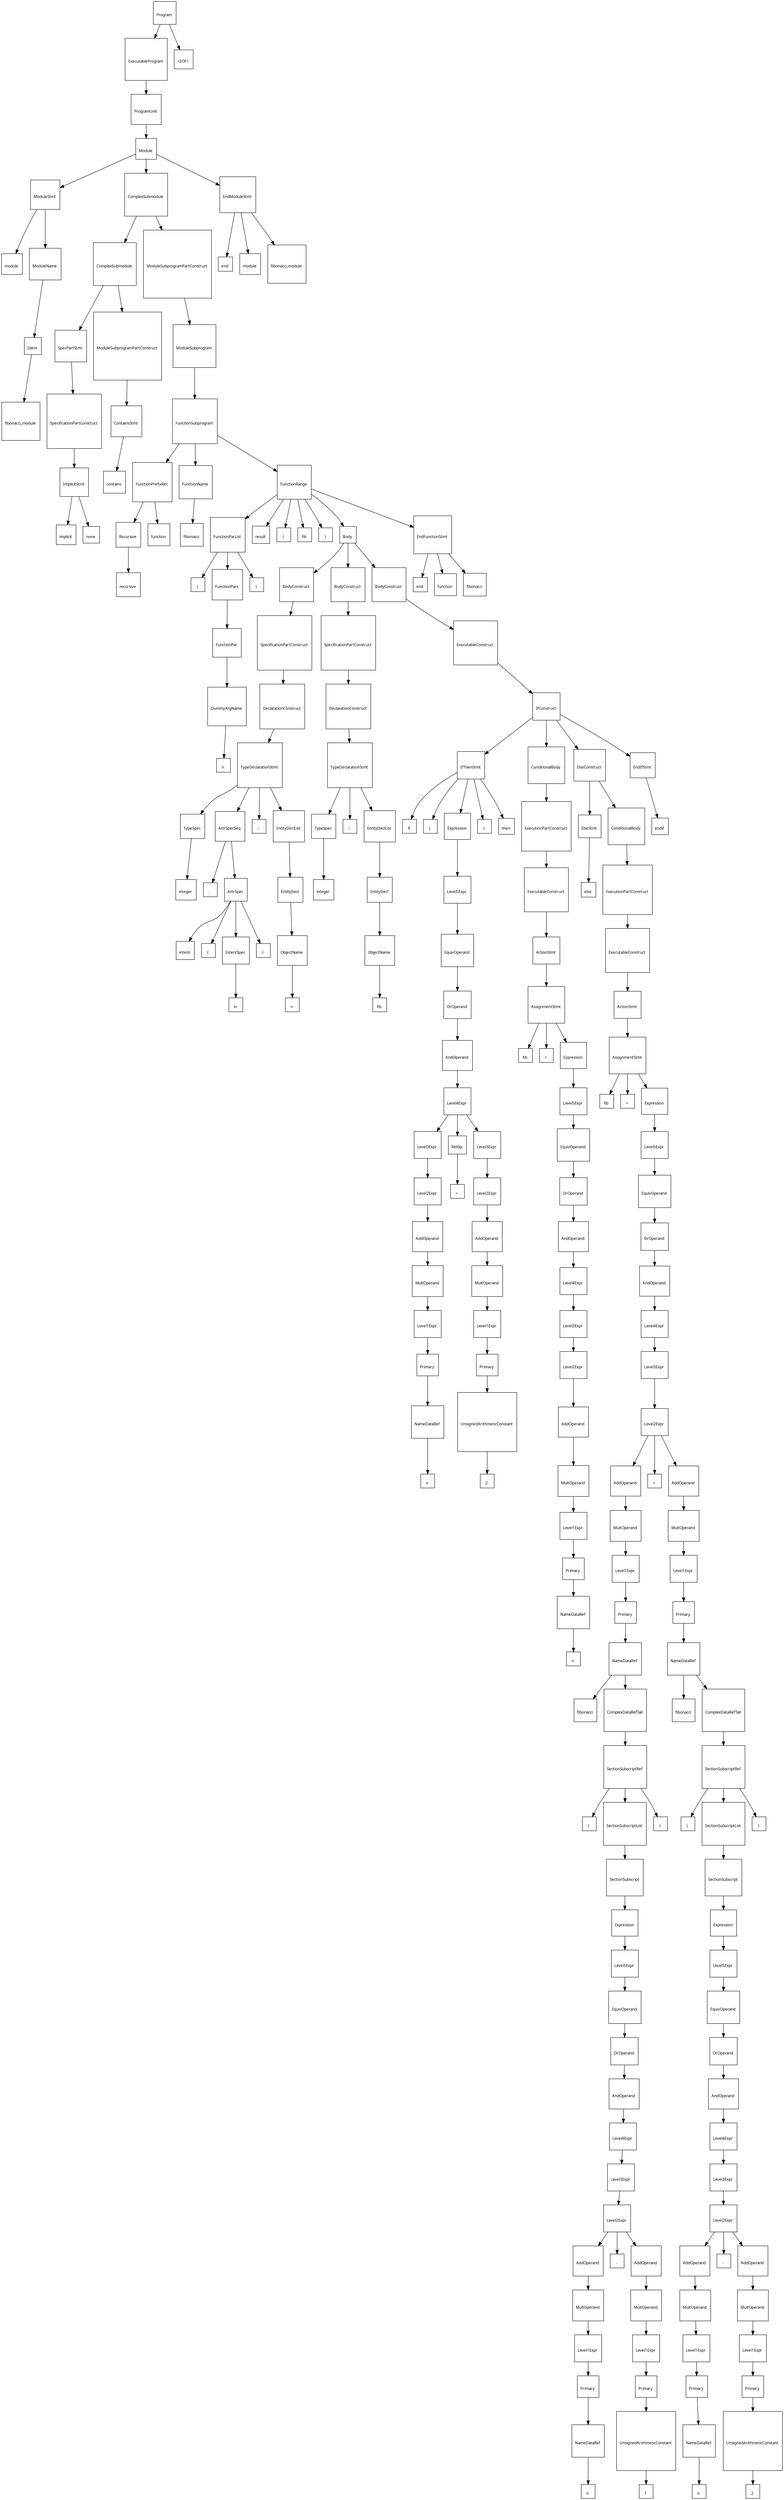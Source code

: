 digraph G {
  charset="UTF-8"
  node [shape=square, fontname="Arial Unicode MS"];
  "da1863f4-2e23-44a7-aaf1-021cbce903f9" [label="\lProgram \n", fontsize=10];
  "da1863f4-2e23-44a7-aaf1-021cbce903f9" -> "2a912943-e452-4fb5-9e03-644163cf0db5";
  "2a912943-e452-4fb5-9e03-644163cf0db5" [label="\lExecutableProgram \n", fontsize=10];
  "2a912943-e452-4fb5-9e03-644163cf0db5" -> "4ab5ec59-7467-4d40-8d28-7595111334e8";
  "4ab5ec59-7467-4d40-8d28-7595111334e8" [label="\lProgramUnit \n", fontsize=10];
  "4ab5ec59-7467-4d40-8d28-7595111334e8" -> "8e1d7383-4edf-4a94-8b27-bec44b7f61d2";
  "8e1d7383-4edf-4a94-8b27-bec44b7f61d2" [label="\lModule \n", fontsize=10];
  "8e1d7383-4edf-4a94-8b27-bec44b7f61d2" -> "b9121162-f9a7-4b66-87ea-402d436f4a19";
  "b9121162-f9a7-4b66-87ea-402d436f4a19" [label="\lModuleStmt \n", fontsize=10];
  "b9121162-f9a7-4b66-87ea-402d436f4a19" -> "e4dcef53-046f-482d-9012-061bc7e87219";
  "e4dcef53-046f-482d-9012-061bc7e87219" [label="\lmodule \n", fontsize=10];
  "b9121162-f9a7-4b66-87ea-402d436f4a19" -> "9c06f32f-3e84-4269-b037-c8f1bbb42df4";
  "9c06f32f-3e84-4269-b037-c8f1bbb42df4" [label="\lModuleName \n", fontsize=10];
  "9c06f32f-3e84-4269-b037-c8f1bbb42df4" -> "96970177-0349-474b-968b-4dd17c453b9a";
  "96970177-0349-474b-968b-4dd17c453b9a" [label="\lIdent \n", fontsize=10];
  "96970177-0349-474b-968b-4dd17c453b9a" -> "f887504a-4f22-4fce-ba3d-d8ed6b597dce";
  "f887504a-4f22-4fce-ba3d-d8ed6b597dce" [label="\lfibonacci_module \n", fontsize=10];
  "8e1d7383-4edf-4a94-8b27-bec44b7f61d2" -> "5d2bf20e-49df-4886-ace8-72f06017d8e5";
  "5d2bf20e-49df-4886-ace8-72f06017d8e5" [label="\lComplexSubmodule \n", fontsize=10];
  "5d2bf20e-49df-4886-ace8-72f06017d8e5" -> "caab6383-98cd-4d7f-9fca-6dc70a4f28ce";
  "caab6383-98cd-4d7f-9fca-6dc70a4f28ce" [label="\lComplexSubmodule \n", fontsize=10];
  "caab6383-98cd-4d7f-9fca-6dc70a4f28ce" -> "660f62db-2647-4bd6-b6ae-773bce738b84";
  "660f62db-2647-4bd6-b6ae-773bce738b84" [label="\lSpecPartStmt \n", fontsize=10];
  "660f62db-2647-4bd6-b6ae-773bce738b84" -> "a4a99161-c662-4cd4-862e-fd02c96291cd";
  "a4a99161-c662-4cd4-862e-fd02c96291cd" [label="\lSpecificationPartConstruct \n", fontsize=10];
  "a4a99161-c662-4cd4-862e-fd02c96291cd" -> "b662efd4-f30a-4a9d-b180-57925e30a44a";
  "b662efd4-f30a-4a9d-b180-57925e30a44a" [label="\lImplicitStmt \n", fontsize=10];
  "b662efd4-f30a-4a9d-b180-57925e30a44a" -> "a10a1771-f7e6-4c1d-bd19-28ed190bea2a";
  "a10a1771-f7e6-4c1d-bd19-28ed190bea2a" [label="\limplicit \n", fontsize=10];
  "b662efd4-f30a-4a9d-b180-57925e30a44a" -> "3a27fb59-3a0e-4802-9717-0be699846527";
  "3a27fb59-3a0e-4802-9717-0be699846527" [label="\lnone \n", fontsize=10];
  "caab6383-98cd-4d7f-9fca-6dc70a4f28ce" -> "c92b0e59-ca46-4b0a-adf7-75e52c7387ef";
  "c92b0e59-ca46-4b0a-adf7-75e52c7387ef" [label="\lModuleSubprogramPartConstruct \n", fontsize=10];
  "c92b0e59-ca46-4b0a-adf7-75e52c7387ef" -> "cd27d700-6bca-46f4-9b91-78dd672ccfee";
  "cd27d700-6bca-46f4-9b91-78dd672ccfee" [label="\lContainsStmt \n", fontsize=10];
  "cd27d700-6bca-46f4-9b91-78dd672ccfee" -> "7c6818d5-589c-4a45-8b6c-d391bb4b5db3";
  "7c6818d5-589c-4a45-8b6c-d391bb4b5db3" [label="\lcontains \n", fontsize=10];
  "5d2bf20e-49df-4886-ace8-72f06017d8e5" -> "40de078f-b83a-41c7-884d-8f81721164c9";
  "40de078f-b83a-41c7-884d-8f81721164c9" [label="\lModuleSubprogramPartConstruct \n", fontsize=10];
  "40de078f-b83a-41c7-884d-8f81721164c9" -> "edc344ba-7876-43da-8ac9-50ed94024fd6";
  "edc344ba-7876-43da-8ac9-50ed94024fd6" [label="\lModuleSubprogram \n", fontsize=10];
  "edc344ba-7876-43da-8ac9-50ed94024fd6" -> "32d8363f-1b52-4166-8615-9ca3672e5234";
  "32d8363f-1b52-4166-8615-9ca3672e5234" [label="\lFunctionSubprogram \n", fontsize=10];
  "32d8363f-1b52-4166-8615-9ca3672e5234" -> "f42d9fb9-7086-456a-a933-dff1ccb554cc";
  "f42d9fb9-7086-456a-a933-dff1ccb554cc" [label="\lFunctionPrefixRec \n", fontsize=10];
  "f42d9fb9-7086-456a-a933-dff1ccb554cc" -> "67afa833-e351-4f73-8c7b-1c30574a8f61";
  "67afa833-e351-4f73-8c7b-1c30574a8f61" [label="\lRecursive \n", fontsize=10];
  "67afa833-e351-4f73-8c7b-1c30574a8f61" -> "3060237f-cc7d-44c9-b943-6f3aa48b9fff";
  "3060237f-cc7d-44c9-b943-6f3aa48b9fff" [label="\lrecursive \n", fontsize=10];
  "f42d9fb9-7086-456a-a933-dff1ccb554cc" -> "9b5b032c-ae2d-4cbe-b0f3-688cc85bed56";
  "9b5b032c-ae2d-4cbe-b0f3-688cc85bed56" [label="\lfunction \n", fontsize=10];
  "32d8363f-1b52-4166-8615-9ca3672e5234" -> "0c6348cb-8908-440d-ac4a-0ad7def25532";
  "0c6348cb-8908-440d-ac4a-0ad7def25532" [label="\lFunctionName \n", fontsize=10];
  "0c6348cb-8908-440d-ac4a-0ad7def25532" -> "480ea6e5-384e-496b-baf6-fc5616755990";
  "480ea6e5-384e-496b-baf6-fc5616755990" [label="\lfibonacci \n", fontsize=10];
  "32d8363f-1b52-4166-8615-9ca3672e5234" -> "7d858a21-3630-4ec8-abd4-6efada84a784";
  "7d858a21-3630-4ec8-abd4-6efada84a784" [label="\lFunctionRange \n", fontsize=10];
  "7d858a21-3630-4ec8-abd4-6efada84a784" -> "ec8d2f3a-1747-46aa-bc28-a5ba7839114c";
  "ec8d2f3a-1747-46aa-bc28-a5ba7839114c" [label="\lFunctionParList \n", fontsize=10];
  "ec8d2f3a-1747-46aa-bc28-a5ba7839114c" -> "be8dfb39-1b7b-4e48-a36f-be322c7b73d0";
  "be8dfb39-1b7b-4e48-a36f-be322c7b73d0" [label="\l( \n", fontsize=10];
  "ec8d2f3a-1747-46aa-bc28-a5ba7839114c" -> "e2cdcf3a-128e-4b7d-89d9-9e9d340c9228";
  "e2cdcf3a-128e-4b7d-89d9-9e9d340c9228" [label="\lFunctionPars \n", fontsize=10];
  "e2cdcf3a-128e-4b7d-89d9-9e9d340c9228" -> "49a7de71-7d81-419b-8173-2d4051c9332a";
  "49a7de71-7d81-419b-8173-2d4051c9332a" [label="\lFunctionPar \n", fontsize=10];
  "49a7de71-7d81-419b-8173-2d4051c9332a" -> "214e0d5a-7d78-41b6-8c1d-b997f8e8880a";
  "214e0d5a-7d78-41b6-8c1d-b997f8e8880a" [label="\lDummyArgName \n", fontsize=10];
  "214e0d5a-7d78-41b6-8c1d-b997f8e8880a" -> "91ed5911-0f01-46c3-a22d-7bb306a3ba42";
  "91ed5911-0f01-46c3-a22d-7bb306a3ba42" [label="\ln \n", fontsize=10];
  "ec8d2f3a-1747-46aa-bc28-a5ba7839114c" -> "35b6d31c-e811-4f19-a76d-9382095dcfde";
  "35b6d31c-e811-4f19-a76d-9382095dcfde" [label="\l) \n", fontsize=10];
  "7d858a21-3630-4ec8-abd4-6efada84a784" -> "c52fbbb6-d38b-4d09-b1d1-4cd047df3814";
  "c52fbbb6-d38b-4d09-b1d1-4cd047df3814" [label="\lresult \n", fontsize=10];
  "7d858a21-3630-4ec8-abd4-6efada84a784" -> "cd241d01-8307-4cf3-a771-f59b0d1f3817";
  "cd241d01-8307-4cf3-a771-f59b0d1f3817" [label="\l( \n", fontsize=10];
  "7d858a21-3630-4ec8-abd4-6efada84a784" -> "996f6938-1399-4f49-aaea-e254690e59df";
  "996f6938-1399-4f49-aaea-e254690e59df" [label="\lfib \n", fontsize=10];
  "7d858a21-3630-4ec8-abd4-6efada84a784" -> "3174739e-cef5-4951-9740-63d700a78225";
  "3174739e-cef5-4951-9740-63d700a78225" [label="\l) \n", fontsize=10];
  "7d858a21-3630-4ec8-abd4-6efada84a784" -> "0fc9a5ec-2a68-4390-b882-51c37ebaa863";
  "0fc9a5ec-2a68-4390-b882-51c37ebaa863" [label="\lBody \n", fontsize=10];
  "0fc9a5ec-2a68-4390-b882-51c37ebaa863" -> "dd625c44-af19-45c8-8c3f-124eac26b857";
  "dd625c44-af19-45c8-8c3f-124eac26b857" [label="\lBodyConstruct \n", fontsize=10];
  "dd625c44-af19-45c8-8c3f-124eac26b857" -> "b84990c0-dbf8-48df-a5b8-aab24f7416bb";
  "b84990c0-dbf8-48df-a5b8-aab24f7416bb" [label="\lSpecificationPartConstruct \n", fontsize=10];
  "b84990c0-dbf8-48df-a5b8-aab24f7416bb" -> "00df7c26-57d5-4001-9b99-591dc8ed8432";
  "00df7c26-57d5-4001-9b99-591dc8ed8432" [label="\lDeclarationConstruct \n", fontsize=10];
  "00df7c26-57d5-4001-9b99-591dc8ed8432" -> "c5be9170-86a5-4e65-afd5-71a7b694d8b4";
  "c5be9170-86a5-4e65-afd5-71a7b694d8b4" [label="\lTypeDeclarationStmt \n", fontsize=10];
  "c5be9170-86a5-4e65-afd5-71a7b694d8b4" -> "ca9d6f26-319b-4c67-acdf-0398bdd104e9";
  "ca9d6f26-319b-4c67-acdf-0398bdd104e9" [label="\lTypeSpec \n", fontsize=10];
  "ca9d6f26-319b-4c67-acdf-0398bdd104e9" -> "81a59d7a-d716-468e-a5ec-57680cb462fe";
  "81a59d7a-d716-468e-a5ec-57680cb462fe" [label="\linteger \n", fontsize=10];
  "c5be9170-86a5-4e65-afd5-71a7b694d8b4" -> "2dd356b8-4344-458e-aca1-b133e9568695";
  "2dd356b8-4344-458e-aca1-b133e9568695" [label="\lAttrSpecSeq \n", fontsize=10];
  "2dd356b8-4344-458e-aca1-b133e9568695" -> "ac484d8c-0984-40bf-bfcf-c5d5251ee493";
  "ac484d8c-0984-40bf-bfcf-c5d5251ee493" [label="\l, \n", fontsize=10];
  "2dd356b8-4344-458e-aca1-b133e9568695" -> "dc21676d-15fd-4eef-90e5-0a34068380d4";
  "dc21676d-15fd-4eef-90e5-0a34068380d4" [label="\lAttrSpec \n", fontsize=10];
  "dc21676d-15fd-4eef-90e5-0a34068380d4" -> "f32b5610-f477-45d8-b974-449be23f3a54";
  "f32b5610-f477-45d8-b974-449be23f3a54" [label="\lintent \n", fontsize=10];
  "dc21676d-15fd-4eef-90e5-0a34068380d4" -> "488e9ac9-656c-429e-839f-bcd1c221b686";
  "488e9ac9-656c-429e-839f-bcd1c221b686" [label="\l( \n", fontsize=10];
  "dc21676d-15fd-4eef-90e5-0a34068380d4" -> "a2fe327f-0229-460b-947d-1dd2786cabc7";
  "a2fe327f-0229-460b-947d-1dd2786cabc7" [label="\lIntentSpec \n", fontsize=10];
  "a2fe327f-0229-460b-947d-1dd2786cabc7" -> "794c655d-742c-4875-a4af-0d76716242e1";
  "794c655d-742c-4875-a4af-0d76716242e1" [label="\lin \n", fontsize=10];
  "dc21676d-15fd-4eef-90e5-0a34068380d4" -> "5c5fa382-f30b-4aa3-a133-138f0bb37de3";
  "5c5fa382-f30b-4aa3-a133-138f0bb37de3" [label="\l) \n", fontsize=10];
  "c5be9170-86a5-4e65-afd5-71a7b694d8b4" -> "7836fe98-c7cb-4b5c-a763-50d838e1e4e6";
  "7836fe98-c7cb-4b5c-a763-50d838e1e4e6" [label="\l:: \n", fontsize=10];
  "c5be9170-86a5-4e65-afd5-71a7b694d8b4" -> "5430c377-779e-4845-9d16-9db06d11ce80";
  "5430c377-779e-4845-9d16-9db06d11ce80" [label="\lEntityDeclList \n", fontsize=10];
  "5430c377-779e-4845-9d16-9db06d11ce80" -> "621871b0-65c6-49c8-ad57-0ca623a6cb11";
  "621871b0-65c6-49c8-ad57-0ca623a6cb11" [label="\lEntityDecl \n", fontsize=10];
  "621871b0-65c6-49c8-ad57-0ca623a6cb11" -> "97dd6fb2-f394-4d24-a228-550159796da4";
  "97dd6fb2-f394-4d24-a228-550159796da4" [label="\lObjectName \n", fontsize=10];
  "97dd6fb2-f394-4d24-a228-550159796da4" -> "60457e85-c98d-4d2d-9890-169679c93963";
  "60457e85-c98d-4d2d-9890-169679c93963" [label="\ln \n", fontsize=10];
  "0fc9a5ec-2a68-4390-b882-51c37ebaa863" -> "3a992f66-270c-4352-99a2-ba46785c8c93";
  "3a992f66-270c-4352-99a2-ba46785c8c93" [label="\lBodyConstruct \n", fontsize=10];
  "3a992f66-270c-4352-99a2-ba46785c8c93" -> "c657808a-2d63-4f3f-aca2-86901c6eff9b";
  "c657808a-2d63-4f3f-aca2-86901c6eff9b" [label="\lSpecificationPartConstruct \n", fontsize=10];
  "c657808a-2d63-4f3f-aca2-86901c6eff9b" -> "dfa625a4-7dcf-4759-bd8f-532b03cdfcf9";
  "dfa625a4-7dcf-4759-bd8f-532b03cdfcf9" [label="\lDeclarationConstruct \n", fontsize=10];
  "dfa625a4-7dcf-4759-bd8f-532b03cdfcf9" -> "5d7159f3-c100-43eb-a6c7-bb5f41ff973a";
  "5d7159f3-c100-43eb-a6c7-bb5f41ff973a" [label="\lTypeDeclarationStmt \n", fontsize=10];
  "5d7159f3-c100-43eb-a6c7-bb5f41ff973a" -> "30a8740b-fe8b-4880-8b47-664fe230359d";
  "30a8740b-fe8b-4880-8b47-664fe230359d" [label="\lTypeSpec \n", fontsize=10];
  "30a8740b-fe8b-4880-8b47-664fe230359d" -> "24256ca0-1525-4402-8948-a5e5d2dc8399";
  "24256ca0-1525-4402-8948-a5e5d2dc8399" [label="\linteger \n", fontsize=10];
  "5d7159f3-c100-43eb-a6c7-bb5f41ff973a" -> "232ca5ae-b9ae-463c-be5f-7974a79fc123";
  "232ca5ae-b9ae-463c-be5f-7974a79fc123" [label="\l:: \n", fontsize=10];
  "5d7159f3-c100-43eb-a6c7-bb5f41ff973a" -> "cd6f4eed-19ba-4bee-b681-67ce087984b8";
  "cd6f4eed-19ba-4bee-b681-67ce087984b8" [label="\lEntityDeclList \n", fontsize=10];
  "cd6f4eed-19ba-4bee-b681-67ce087984b8" -> "7ce92724-407d-49bd-9697-b259bab968f0";
  "7ce92724-407d-49bd-9697-b259bab968f0" [label="\lEntityDecl \n", fontsize=10];
  "7ce92724-407d-49bd-9697-b259bab968f0" -> "7b4d33ec-038e-4983-a1f4-2099a7c881e2";
  "7b4d33ec-038e-4983-a1f4-2099a7c881e2" [label="\lObjectName \n", fontsize=10];
  "7b4d33ec-038e-4983-a1f4-2099a7c881e2" -> "fdcbbc2a-8383-4320-824a-7bea663c94df";
  "fdcbbc2a-8383-4320-824a-7bea663c94df" [label="\lfib \n", fontsize=10];
  "0fc9a5ec-2a68-4390-b882-51c37ebaa863" -> "63f19839-2960-4f6b-8b43-d2a24eb59a61";
  "63f19839-2960-4f6b-8b43-d2a24eb59a61" [label="\lBodyConstruct \n", fontsize=10];
  "63f19839-2960-4f6b-8b43-d2a24eb59a61" -> "1f19ee28-82db-4c13-94d1-60d285165a3a";
  "1f19ee28-82db-4c13-94d1-60d285165a3a" [label="\lExecutableConstruct \n", fontsize=10];
  "1f19ee28-82db-4c13-94d1-60d285165a3a" -> "1e771dbb-cf09-4d85-ae38-5295fc80267d";
  "1e771dbb-cf09-4d85-ae38-5295fc80267d" [label="\lIfConstruct \n", fontsize=10];
  "1e771dbb-cf09-4d85-ae38-5295fc80267d" -> "77cafcc9-2e6e-45ba-8943-cd7d4612a00c";
  "77cafcc9-2e6e-45ba-8943-cd7d4612a00c" [label="\lIfThenStmt \n", fontsize=10];
  "77cafcc9-2e6e-45ba-8943-cd7d4612a00c" -> "77c289ce-cdbf-4944-8894-172ac308cbe4";
  "77c289ce-cdbf-4944-8894-172ac308cbe4" [label="\lif \n", fontsize=10];
  "77cafcc9-2e6e-45ba-8943-cd7d4612a00c" -> "c9e9c8de-67f9-4975-863d-6bfbcc9fdaf7";
  "c9e9c8de-67f9-4975-863d-6bfbcc9fdaf7" [label="\l( \n", fontsize=10];
  "77cafcc9-2e6e-45ba-8943-cd7d4612a00c" -> "161dc5dc-6b96-4e17-834e-5b586bdb27e4";
  "161dc5dc-6b96-4e17-834e-5b586bdb27e4" [label="\lExpression \n", fontsize=10];
  "161dc5dc-6b96-4e17-834e-5b586bdb27e4" -> "c50fccb9-0bde-4ebb-af66-ea0231334051";
  "c50fccb9-0bde-4ebb-af66-ea0231334051" [label="\lLevel5Expr \n", fontsize=10];
  "c50fccb9-0bde-4ebb-af66-ea0231334051" -> "cc8661b5-c0fe-4bf0-b855-5bc05c93fc3d";
  "cc8661b5-c0fe-4bf0-b855-5bc05c93fc3d" [label="\lEquivOperand \n", fontsize=10];
  "cc8661b5-c0fe-4bf0-b855-5bc05c93fc3d" -> "5a30f430-81b8-4983-9ba4-2e343bb468d2";
  "5a30f430-81b8-4983-9ba4-2e343bb468d2" [label="\lOrOperand \n", fontsize=10];
  "5a30f430-81b8-4983-9ba4-2e343bb468d2" -> "06c5e389-5305-439c-8b1d-8612e3351b2f";
  "06c5e389-5305-439c-8b1d-8612e3351b2f" [label="\lAndOperand \n", fontsize=10];
  "06c5e389-5305-439c-8b1d-8612e3351b2f" -> "85a231f2-2933-4b01-b2b5-f080f14e4bff";
  "85a231f2-2933-4b01-b2b5-f080f14e4bff" [label="\lLevel4Expr \n", fontsize=10];
  "85a231f2-2933-4b01-b2b5-f080f14e4bff" -> "11108fd6-5764-420a-a280-8159a130d05b";
  "11108fd6-5764-420a-a280-8159a130d05b" [label="\lLevel3Expr \n", fontsize=10];
  "11108fd6-5764-420a-a280-8159a130d05b" -> "aba1be5d-64f6-4078-87ee-862c1735a017";
  "aba1be5d-64f6-4078-87ee-862c1735a017" [label="\lLevel2Expr \n", fontsize=10];
  "aba1be5d-64f6-4078-87ee-862c1735a017" -> "6170f1c5-175e-47ae-89ca-3596234be50f";
  "6170f1c5-175e-47ae-89ca-3596234be50f" [label="\lAddOperand \n", fontsize=10];
  "6170f1c5-175e-47ae-89ca-3596234be50f" -> "00dac34d-02ce-4965-808a-29ce1da4b213";
  "00dac34d-02ce-4965-808a-29ce1da4b213" [label="\lMultOperand \n", fontsize=10];
  "00dac34d-02ce-4965-808a-29ce1da4b213" -> "cb772cac-6dec-471b-9c05-cd0510343c7e";
  "cb772cac-6dec-471b-9c05-cd0510343c7e" [label="\lLevel1Expr \n", fontsize=10];
  "cb772cac-6dec-471b-9c05-cd0510343c7e" -> "57b25ab1-3a3c-4c9b-a851-0ad66c1cfb51";
  "57b25ab1-3a3c-4c9b-a851-0ad66c1cfb51" [label="\lPrimary \n", fontsize=10];
  "57b25ab1-3a3c-4c9b-a851-0ad66c1cfb51" -> "1c6520ef-24a5-4427-960f-254d0eda5f46";
  "1c6520ef-24a5-4427-960f-254d0eda5f46" [label="\lNameDataRef \n", fontsize=10];
  "1c6520ef-24a5-4427-960f-254d0eda5f46" -> "7e8dcb95-215c-4f76-98e0-22df68804fd1";
  "7e8dcb95-215c-4f76-98e0-22df68804fd1" [label="\ln \n", fontsize=10];
  "85a231f2-2933-4b01-b2b5-f080f14e4bff" -> "416a9519-0801-436b-b912-d2cb27d29e04";
  "416a9519-0801-436b-b912-d2cb27d29e04" [label="\lRelOp \n", fontsize=10];
  "416a9519-0801-436b-b912-d2cb27d29e04" -> "ec34edfc-a864-42bd-89d0-84db96d33d8c";
  "ec34edfc-a864-42bd-89d0-84db96d33d8c" [label="\l&lt; \n", fontsize=10];
  "85a231f2-2933-4b01-b2b5-f080f14e4bff" -> "3a014184-51e3-4341-a2e9-f2c364fb8296";
  "3a014184-51e3-4341-a2e9-f2c364fb8296" [label="\lLevel3Expr \n", fontsize=10];
  "3a014184-51e3-4341-a2e9-f2c364fb8296" -> "b70b763c-c424-4268-9bbd-0cba6f7ce663";
  "b70b763c-c424-4268-9bbd-0cba6f7ce663" [label="\lLevel2Expr \n", fontsize=10];
  "b70b763c-c424-4268-9bbd-0cba6f7ce663" -> "927ad2af-5a80-4fd2-8800-01ab167143ff";
  "927ad2af-5a80-4fd2-8800-01ab167143ff" [label="\lAddOperand \n", fontsize=10];
  "927ad2af-5a80-4fd2-8800-01ab167143ff" -> "8d2115e3-e18a-4de7-8d7b-535971c0a7a0";
  "8d2115e3-e18a-4de7-8d7b-535971c0a7a0" [label="\lMultOperand \n", fontsize=10];
  "8d2115e3-e18a-4de7-8d7b-535971c0a7a0" -> "0d404b7f-84bd-4533-945d-d685cb60fbb9";
  "0d404b7f-84bd-4533-945d-d685cb60fbb9" [label="\lLevel1Expr \n", fontsize=10];
  "0d404b7f-84bd-4533-945d-d685cb60fbb9" -> "b420e915-e0f1-4cc1-a4d8-4d7d756ded7e";
  "b420e915-e0f1-4cc1-a4d8-4d7d756ded7e" [label="\lPrimary \n", fontsize=10];
  "b420e915-e0f1-4cc1-a4d8-4d7d756ded7e" -> "5fe2e9b1-590d-4882-87ee-96df0199bc4e";
  "5fe2e9b1-590d-4882-87ee-96df0199bc4e" [label="\lUnsignedArithmeticConstant \n", fontsize=10];
  "5fe2e9b1-590d-4882-87ee-96df0199bc4e" -> "ca2c021e-170e-46f1-8be3-6bc927027675";
  "ca2c021e-170e-46f1-8be3-6bc927027675" [label="\l2 \n", fontsize=10];
  "77cafcc9-2e6e-45ba-8943-cd7d4612a00c" -> "ad2b9c0f-c941-424f-93fc-db10450775f8";
  "ad2b9c0f-c941-424f-93fc-db10450775f8" [label="\l) \n", fontsize=10];
  "77cafcc9-2e6e-45ba-8943-cd7d4612a00c" -> "68b1b6ee-d316-401b-a567-d3a130926a94";
  "68b1b6ee-d316-401b-a567-d3a130926a94" [label="\lthen \n", fontsize=10];
  "1e771dbb-cf09-4d85-ae38-5295fc80267d" -> "8b2e381d-c67f-41b9-a881-f4903735ff05";
  "8b2e381d-c67f-41b9-a881-f4903735ff05" [label="\lConditionalBody \n", fontsize=10];
  "8b2e381d-c67f-41b9-a881-f4903735ff05" -> "d2a15200-6ed5-48ec-b038-d36d85d64dee";
  "d2a15200-6ed5-48ec-b038-d36d85d64dee" [label="\lExecutionPartConstruct \n", fontsize=10];
  "d2a15200-6ed5-48ec-b038-d36d85d64dee" -> "ed81774a-1ce5-4699-8f53-88643e26fb1f";
  "ed81774a-1ce5-4699-8f53-88643e26fb1f" [label="\lExecutableConstruct \n", fontsize=10];
  "ed81774a-1ce5-4699-8f53-88643e26fb1f" -> "d0223cde-2675-449c-b3bf-59c64b2c65bb";
  "d0223cde-2675-449c-b3bf-59c64b2c65bb" [label="\lActionStmt \n", fontsize=10];
  "d0223cde-2675-449c-b3bf-59c64b2c65bb" -> "4bc4b5e3-18d0-483f-9ccf-9fd4a50e861e";
  "4bc4b5e3-18d0-483f-9ccf-9fd4a50e861e" [label="\lAssignmentStmt \n", fontsize=10];
  "4bc4b5e3-18d0-483f-9ccf-9fd4a50e861e" -> "dcc02054-38f6-4cf0-948b-47ea7ce85530";
  "dcc02054-38f6-4cf0-948b-47ea7ce85530" [label="\lfib \n", fontsize=10];
  "4bc4b5e3-18d0-483f-9ccf-9fd4a50e861e" -> "730486a8-2a21-47d2-bee7-41da1ed88531";
  "730486a8-2a21-47d2-bee7-41da1ed88531" [label="\l= \n", fontsize=10];
  "4bc4b5e3-18d0-483f-9ccf-9fd4a50e861e" -> "66926a72-ff91-4684-baac-af9a7d40c14f";
  "66926a72-ff91-4684-baac-af9a7d40c14f" [label="\lExpression \n", fontsize=10];
  "66926a72-ff91-4684-baac-af9a7d40c14f" -> "ae249525-6a54-4dd1-88bd-d86f7275cbb7";
  "ae249525-6a54-4dd1-88bd-d86f7275cbb7" [label="\lLevel5Expr \n", fontsize=10];
  "ae249525-6a54-4dd1-88bd-d86f7275cbb7" -> "25f35958-bf48-41b0-a48a-dded2c1b8a53";
  "25f35958-bf48-41b0-a48a-dded2c1b8a53" [label="\lEquivOperand \n", fontsize=10];
  "25f35958-bf48-41b0-a48a-dded2c1b8a53" -> "5f080885-601c-40f0-bcbf-992fc95d10e9";
  "5f080885-601c-40f0-bcbf-992fc95d10e9" [label="\lOrOperand \n", fontsize=10];
  "5f080885-601c-40f0-bcbf-992fc95d10e9" -> "5adc69bc-1783-4c06-a802-5317d139c141";
  "5adc69bc-1783-4c06-a802-5317d139c141" [label="\lAndOperand \n", fontsize=10];
  "5adc69bc-1783-4c06-a802-5317d139c141" -> "d990d311-a727-483d-bcf7-97e266304b48";
  "d990d311-a727-483d-bcf7-97e266304b48" [label="\lLevel4Expr \n", fontsize=10];
  "d990d311-a727-483d-bcf7-97e266304b48" -> "2c008dfc-778b-4bc8-addb-03f44eb7cc46";
  "2c008dfc-778b-4bc8-addb-03f44eb7cc46" [label="\lLevel3Expr \n", fontsize=10];
  "2c008dfc-778b-4bc8-addb-03f44eb7cc46" -> "de8d0ab2-349d-41ad-b61e-5c2e2e058847";
  "de8d0ab2-349d-41ad-b61e-5c2e2e058847" [label="\lLevel2Expr \n", fontsize=10];
  "de8d0ab2-349d-41ad-b61e-5c2e2e058847" -> "bf6a820f-56ea-45db-b8e8-93cf54c54f15";
  "bf6a820f-56ea-45db-b8e8-93cf54c54f15" [label="\lAddOperand \n", fontsize=10];
  "bf6a820f-56ea-45db-b8e8-93cf54c54f15" -> "2e7a664d-426c-41e2-8218-5c1899b672df";
  "2e7a664d-426c-41e2-8218-5c1899b672df" [label="\lMultOperand \n", fontsize=10];
  "2e7a664d-426c-41e2-8218-5c1899b672df" -> "a74e4e37-2638-4578-8b97-e7d212b2fac0";
  "a74e4e37-2638-4578-8b97-e7d212b2fac0" [label="\lLevel1Expr \n", fontsize=10];
  "a74e4e37-2638-4578-8b97-e7d212b2fac0" -> "a40faffe-789b-4a8c-80f9-519d8dd07551";
  "a40faffe-789b-4a8c-80f9-519d8dd07551" [label="\lPrimary \n", fontsize=10];
  "a40faffe-789b-4a8c-80f9-519d8dd07551" -> "f181fffe-c2d9-42f0-9a65-68d03652029c";
  "f181fffe-c2d9-42f0-9a65-68d03652029c" [label="\lNameDataRef \n", fontsize=10];
  "f181fffe-c2d9-42f0-9a65-68d03652029c" -> "5cfab08f-aa41-480d-ace9-2f793102776c";
  "5cfab08f-aa41-480d-ace9-2f793102776c" [label="\ln \n", fontsize=10];
  "1e771dbb-cf09-4d85-ae38-5295fc80267d" -> "08063994-886e-4825-8077-07977e994152";
  "08063994-886e-4825-8077-07977e994152" [label="\lElseConstruct \n", fontsize=10];
  "08063994-886e-4825-8077-07977e994152" -> "d7ca1254-938d-4208-b3bc-163fc9f3b802";
  "d7ca1254-938d-4208-b3bc-163fc9f3b802" [label="\lElseStmt \n", fontsize=10];
  "d7ca1254-938d-4208-b3bc-163fc9f3b802" -> "906ae06c-1041-41ba-8f9b-335050421c04";
  "906ae06c-1041-41ba-8f9b-335050421c04" [label="\lelse \n", fontsize=10];
  "08063994-886e-4825-8077-07977e994152" -> "2f65c01b-bbcb-4890-925c-2e713a8c7f20";
  "2f65c01b-bbcb-4890-925c-2e713a8c7f20" [label="\lConditionalBody \n", fontsize=10];
  "2f65c01b-bbcb-4890-925c-2e713a8c7f20" -> "ddc7cb8c-fc7b-4598-9def-a8ce28bd5ce8";
  "ddc7cb8c-fc7b-4598-9def-a8ce28bd5ce8" [label="\lExecutionPartConstruct \n", fontsize=10];
  "ddc7cb8c-fc7b-4598-9def-a8ce28bd5ce8" -> "1f601ab9-6567-41ed-b608-4d69720eb9a9";
  "1f601ab9-6567-41ed-b608-4d69720eb9a9" [label="\lExecutableConstruct \n", fontsize=10];
  "1f601ab9-6567-41ed-b608-4d69720eb9a9" -> "5d8cb0e7-2565-41e3-a5e7-05d997a087b2";
  "5d8cb0e7-2565-41e3-a5e7-05d997a087b2" [label="\lActionStmt \n", fontsize=10];
  "5d8cb0e7-2565-41e3-a5e7-05d997a087b2" -> "43e065b6-4aff-41cd-b0e7-56b05788d577";
  "43e065b6-4aff-41cd-b0e7-56b05788d577" [label="\lAssignmentStmt \n", fontsize=10];
  "43e065b6-4aff-41cd-b0e7-56b05788d577" -> "3f225fd5-e149-4f0f-b3c3-360c285473e9";
  "3f225fd5-e149-4f0f-b3c3-360c285473e9" [label="\lfib \n", fontsize=10];
  "43e065b6-4aff-41cd-b0e7-56b05788d577" -> "44232429-ddf7-4c99-bc8f-cf84092c1764";
  "44232429-ddf7-4c99-bc8f-cf84092c1764" [label="\l= \n", fontsize=10];
  "43e065b6-4aff-41cd-b0e7-56b05788d577" -> "4d63662b-c6a8-4ab0-8904-581dfd917c2e";
  "4d63662b-c6a8-4ab0-8904-581dfd917c2e" [label="\lExpression \n", fontsize=10];
  "4d63662b-c6a8-4ab0-8904-581dfd917c2e" -> "56813f5e-d0a2-431c-b21b-73c114d6b6d1";
  "56813f5e-d0a2-431c-b21b-73c114d6b6d1" [label="\lLevel5Expr \n", fontsize=10];
  "56813f5e-d0a2-431c-b21b-73c114d6b6d1" -> "3a128b6a-da34-4aa5-b0a3-2f008aa14007";
  "3a128b6a-da34-4aa5-b0a3-2f008aa14007" [label="\lEquivOperand \n", fontsize=10];
  "3a128b6a-da34-4aa5-b0a3-2f008aa14007" -> "cefdfc94-c695-48d4-971e-9a7212f5e9b3";
  "cefdfc94-c695-48d4-971e-9a7212f5e9b3" [label="\lOrOperand \n", fontsize=10];
  "cefdfc94-c695-48d4-971e-9a7212f5e9b3" -> "021017d4-6930-4b1d-9d5f-ae656c587ae8";
  "021017d4-6930-4b1d-9d5f-ae656c587ae8" [label="\lAndOperand \n", fontsize=10];
  "021017d4-6930-4b1d-9d5f-ae656c587ae8" -> "9f06040f-649b-4e65-830a-8986ba52b3da";
  "9f06040f-649b-4e65-830a-8986ba52b3da" [label="\lLevel4Expr \n", fontsize=10];
  "9f06040f-649b-4e65-830a-8986ba52b3da" -> "21414985-433d-40a5-a01b-d5a1b5766074";
  "21414985-433d-40a5-a01b-d5a1b5766074" [label="\lLevel3Expr \n", fontsize=10];
  "21414985-433d-40a5-a01b-d5a1b5766074" -> "5a6fb6b7-a5d9-43a1-8a29-ce6e30bab66c";
  "5a6fb6b7-a5d9-43a1-8a29-ce6e30bab66c" [label="\lLevel2Expr \n", fontsize=10];
  "5a6fb6b7-a5d9-43a1-8a29-ce6e30bab66c" -> "5b258562-0770-4ab0-ad28-aa026a612fea";
  "5b258562-0770-4ab0-ad28-aa026a612fea" [label="\lAddOperand \n", fontsize=10];
  "5b258562-0770-4ab0-ad28-aa026a612fea" -> "27858a5b-d984-43e4-bb17-1ce6d2481e42";
  "27858a5b-d984-43e4-bb17-1ce6d2481e42" [label="\lMultOperand \n", fontsize=10];
  "27858a5b-d984-43e4-bb17-1ce6d2481e42" -> "50b20e30-c8b8-44ba-93d4-b7d856bf2f5d";
  "50b20e30-c8b8-44ba-93d4-b7d856bf2f5d" [label="\lLevel1Expr \n", fontsize=10];
  "50b20e30-c8b8-44ba-93d4-b7d856bf2f5d" -> "e148a18e-afd5-4dc0-be5e-82f460157451";
  "e148a18e-afd5-4dc0-be5e-82f460157451" [label="\lPrimary \n", fontsize=10];
  "e148a18e-afd5-4dc0-be5e-82f460157451" -> "e952b046-e6fd-4ac0-8c94-5db9402433e3";
  "e952b046-e6fd-4ac0-8c94-5db9402433e3" [label="\lNameDataRef \n", fontsize=10];
  "e952b046-e6fd-4ac0-8c94-5db9402433e3" -> "4ea506c2-2eb9-4097-8678-423977b57cbf";
  "4ea506c2-2eb9-4097-8678-423977b57cbf" [label="\lfibonacci \n", fontsize=10];
  "e952b046-e6fd-4ac0-8c94-5db9402433e3" -> "8e57fbdc-b872-411c-8347-26e8b0e49059";
  "8e57fbdc-b872-411c-8347-26e8b0e49059" [label="\lComplexDataRefTail \n", fontsize=10];
  "8e57fbdc-b872-411c-8347-26e8b0e49059" -> "329fb513-22be-4f19-9d9a-2d777943a37a";
  "329fb513-22be-4f19-9d9a-2d777943a37a" [label="\lSectionSubscriptRef \n", fontsize=10];
  "329fb513-22be-4f19-9d9a-2d777943a37a" -> "17168b83-e5d5-4608-bfbc-6faa1e1004cf";
  "17168b83-e5d5-4608-bfbc-6faa1e1004cf" [label="\l( \n", fontsize=10];
  "329fb513-22be-4f19-9d9a-2d777943a37a" -> "72e37472-8bf3-4167-8a12-34f9ebde7e32";
  "72e37472-8bf3-4167-8a12-34f9ebde7e32" [label="\lSectionSubscriptList \n", fontsize=10];
  "72e37472-8bf3-4167-8a12-34f9ebde7e32" -> "6adbe1ae-04e8-4e68-8549-163050498abf";
  "6adbe1ae-04e8-4e68-8549-163050498abf" [label="\lSectionSubscript \n", fontsize=10];
  "6adbe1ae-04e8-4e68-8549-163050498abf" -> "d938bb1a-ae49-4dcc-909d-52ad5692fdf2";
  "d938bb1a-ae49-4dcc-909d-52ad5692fdf2" [label="\lExpression \n", fontsize=10];
  "d938bb1a-ae49-4dcc-909d-52ad5692fdf2" -> "7ce44d4c-cd22-464c-9315-4a1e8936479b";
  "7ce44d4c-cd22-464c-9315-4a1e8936479b" [label="\lLevel5Expr \n", fontsize=10];
  "7ce44d4c-cd22-464c-9315-4a1e8936479b" -> "ae92a428-ffaf-44cd-b4f0-e753ad05cbbb";
  "ae92a428-ffaf-44cd-b4f0-e753ad05cbbb" [label="\lEquivOperand \n", fontsize=10];
  "ae92a428-ffaf-44cd-b4f0-e753ad05cbbb" -> "7b76e387-6ac7-4eca-a51f-1674234e43a3";
  "7b76e387-6ac7-4eca-a51f-1674234e43a3" [label="\lOrOperand \n", fontsize=10];
  "7b76e387-6ac7-4eca-a51f-1674234e43a3" -> "ee26447b-1be5-4a79-9ca8-6a31b369c5ca";
  "ee26447b-1be5-4a79-9ca8-6a31b369c5ca" [label="\lAndOperand \n", fontsize=10];
  "ee26447b-1be5-4a79-9ca8-6a31b369c5ca" -> "9dc16ddd-0cab-45a3-a6c2-33a0a8c87b51";
  "9dc16ddd-0cab-45a3-a6c2-33a0a8c87b51" [label="\lLevel4Expr \n", fontsize=10];
  "9dc16ddd-0cab-45a3-a6c2-33a0a8c87b51" -> "0cef03b8-1ab4-4c5f-8474-64b138357abd";
  "0cef03b8-1ab4-4c5f-8474-64b138357abd" [label="\lLevel3Expr \n", fontsize=10];
  "0cef03b8-1ab4-4c5f-8474-64b138357abd" -> "d286edab-7104-4c9d-b78e-2253816f4207";
  "d286edab-7104-4c9d-b78e-2253816f4207" [label="\lLevel2Expr \n", fontsize=10];
  "d286edab-7104-4c9d-b78e-2253816f4207" -> "8795986a-af50-4ef8-825f-71410539b071";
  "8795986a-af50-4ef8-825f-71410539b071" [label="\lAddOperand \n", fontsize=10];
  "8795986a-af50-4ef8-825f-71410539b071" -> "d1c22e0a-04db-4860-946f-1e7e49110e1a";
  "d1c22e0a-04db-4860-946f-1e7e49110e1a" [label="\lMultOperand \n", fontsize=10];
  "d1c22e0a-04db-4860-946f-1e7e49110e1a" -> "ca471330-cd39-4704-a7aa-61d59854563a";
  "ca471330-cd39-4704-a7aa-61d59854563a" [label="\lLevel1Expr \n", fontsize=10];
  "ca471330-cd39-4704-a7aa-61d59854563a" -> "a8a98273-7d6d-4c02-b399-493b363360cd";
  "a8a98273-7d6d-4c02-b399-493b363360cd" [label="\lPrimary \n", fontsize=10];
  "a8a98273-7d6d-4c02-b399-493b363360cd" -> "7a49868e-9954-4a47-a698-65cec34171fa";
  "7a49868e-9954-4a47-a698-65cec34171fa" [label="\lNameDataRef \n", fontsize=10];
  "7a49868e-9954-4a47-a698-65cec34171fa" -> "7bedbc80-0017-4ab8-973b-d433d9e35a2c";
  "7bedbc80-0017-4ab8-973b-d433d9e35a2c" [label="\ln \n", fontsize=10];
  "d286edab-7104-4c9d-b78e-2253816f4207" -> "8d2073e9-93ea-4dce-91f8-127fd62da8a2";
  "8d2073e9-93ea-4dce-91f8-127fd62da8a2" [label="\l\- \n", fontsize=10];
  "d286edab-7104-4c9d-b78e-2253816f4207" -> "d22a73ca-1cc2-404d-a8e9-40446d462001";
  "d22a73ca-1cc2-404d-a8e9-40446d462001" [label="\lAddOperand \n", fontsize=10];
  "d22a73ca-1cc2-404d-a8e9-40446d462001" -> "d8fad082-be2f-479e-8102-3b72d192908c";
  "d8fad082-be2f-479e-8102-3b72d192908c" [label="\lMultOperand \n", fontsize=10];
  "d8fad082-be2f-479e-8102-3b72d192908c" -> "a5ae7e09-2441-4f7f-8411-3ed6a50899ae";
  "a5ae7e09-2441-4f7f-8411-3ed6a50899ae" [label="\lLevel1Expr \n", fontsize=10];
  "a5ae7e09-2441-4f7f-8411-3ed6a50899ae" -> "18490b53-7a72-413d-b0c6-b0ad45bb2e07";
  "18490b53-7a72-413d-b0c6-b0ad45bb2e07" [label="\lPrimary \n", fontsize=10];
  "18490b53-7a72-413d-b0c6-b0ad45bb2e07" -> "8fbb5edc-2c39-45b1-8072-7874c3b7fdc6";
  "8fbb5edc-2c39-45b1-8072-7874c3b7fdc6" [label="\lUnsignedArithmeticConstant \n", fontsize=10];
  "8fbb5edc-2c39-45b1-8072-7874c3b7fdc6" -> "3ab5a2a9-98dd-496b-b7d4-fd38eeb3dbc3";
  "3ab5a2a9-98dd-496b-b7d4-fd38eeb3dbc3" [label="\l1 \n", fontsize=10];
  "329fb513-22be-4f19-9d9a-2d777943a37a" -> "02b174a9-bd0c-4e08-9052-2645efded76a";
  "02b174a9-bd0c-4e08-9052-2645efded76a" [label="\l) \n", fontsize=10];
  "5a6fb6b7-a5d9-43a1-8a29-ce6e30bab66c" -> "0a813f05-5a48-4fb6-bb66-6b0309c224e5";
  "0a813f05-5a48-4fb6-bb66-6b0309c224e5" [label="\l+ \n", fontsize=10];
  "5a6fb6b7-a5d9-43a1-8a29-ce6e30bab66c" -> "c064c9c1-21cb-47aa-99a4-9d06f508ca60";
  "c064c9c1-21cb-47aa-99a4-9d06f508ca60" [label="\lAddOperand \n", fontsize=10];
  "c064c9c1-21cb-47aa-99a4-9d06f508ca60" -> "b3d6f182-e3d5-4f08-a44d-b0a4c3639e5d";
  "b3d6f182-e3d5-4f08-a44d-b0a4c3639e5d" [label="\lMultOperand \n", fontsize=10];
  "b3d6f182-e3d5-4f08-a44d-b0a4c3639e5d" -> "fb17f0e1-d5b8-403b-9412-edfa9a6579de";
  "fb17f0e1-d5b8-403b-9412-edfa9a6579de" [label="\lLevel1Expr \n", fontsize=10];
  "fb17f0e1-d5b8-403b-9412-edfa9a6579de" -> "644a04f6-98d9-482e-97fc-ce07cb33464f";
  "644a04f6-98d9-482e-97fc-ce07cb33464f" [label="\lPrimary \n", fontsize=10];
  "644a04f6-98d9-482e-97fc-ce07cb33464f" -> "e660293a-c344-4e37-83a7-9a750d441480";
  "e660293a-c344-4e37-83a7-9a750d441480" [label="\lNameDataRef \n", fontsize=10];
  "e660293a-c344-4e37-83a7-9a750d441480" -> "cb5db9dd-00ab-4ba5-b842-e25c959ab6cc";
  "cb5db9dd-00ab-4ba5-b842-e25c959ab6cc" [label="\lfibonacci \n", fontsize=10];
  "e660293a-c344-4e37-83a7-9a750d441480" -> "2a2bbd3d-0216-4de7-8ae8-d0788c6399b2";
  "2a2bbd3d-0216-4de7-8ae8-d0788c6399b2" [label="\lComplexDataRefTail \n", fontsize=10];
  "2a2bbd3d-0216-4de7-8ae8-d0788c6399b2" -> "0536ea06-c2dd-4ec1-a870-f78a031e324f";
  "0536ea06-c2dd-4ec1-a870-f78a031e324f" [label="\lSectionSubscriptRef \n", fontsize=10];
  "0536ea06-c2dd-4ec1-a870-f78a031e324f" -> "523fe405-6b11-4e95-a481-828afb5720cc";
  "523fe405-6b11-4e95-a481-828afb5720cc" [label="\l( \n", fontsize=10];
  "0536ea06-c2dd-4ec1-a870-f78a031e324f" -> "05eef68d-87a7-4c6e-801e-a6c5790c74d4";
  "05eef68d-87a7-4c6e-801e-a6c5790c74d4" [label="\lSectionSubscriptList \n", fontsize=10];
  "05eef68d-87a7-4c6e-801e-a6c5790c74d4" -> "9a5f3847-42e3-4bc4-9e8c-391d6d38c8ed";
  "9a5f3847-42e3-4bc4-9e8c-391d6d38c8ed" [label="\lSectionSubscript \n", fontsize=10];
  "9a5f3847-42e3-4bc4-9e8c-391d6d38c8ed" -> "625b7842-f6e3-4a45-a2dc-247dfe073806";
  "625b7842-f6e3-4a45-a2dc-247dfe073806" [label="\lExpression \n", fontsize=10];
  "625b7842-f6e3-4a45-a2dc-247dfe073806" -> "21b03a9a-9054-48ac-8eb1-10c61cfbdc08";
  "21b03a9a-9054-48ac-8eb1-10c61cfbdc08" [label="\lLevel5Expr \n", fontsize=10];
  "21b03a9a-9054-48ac-8eb1-10c61cfbdc08" -> "1af4bba1-2788-4adc-b4a8-613fc5c24fcf";
  "1af4bba1-2788-4adc-b4a8-613fc5c24fcf" [label="\lEquivOperand \n", fontsize=10];
  "1af4bba1-2788-4adc-b4a8-613fc5c24fcf" -> "540625f2-d40b-4253-92f0-aa626d948221";
  "540625f2-d40b-4253-92f0-aa626d948221" [label="\lOrOperand \n", fontsize=10];
  "540625f2-d40b-4253-92f0-aa626d948221" -> "2d5c4190-8d43-47ae-b751-c3db6a48694d";
  "2d5c4190-8d43-47ae-b751-c3db6a48694d" [label="\lAndOperand \n", fontsize=10];
  "2d5c4190-8d43-47ae-b751-c3db6a48694d" -> "6ffc0435-108f-4856-98a1-083fbe4c0ec3";
  "6ffc0435-108f-4856-98a1-083fbe4c0ec3" [label="\lLevel4Expr \n", fontsize=10];
  "6ffc0435-108f-4856-98a1-083fbe4c0ec3" -> "c2138774-a7b9-4139-9720-72ae902628f3";
  "c2138774-a7b9-4139-9720-72ae902628f3" [label="\lLevel3Expr \n", fontsize=10];
  "c2138774-a7b9-4139-9720-72ae902628f3" -> "481aef5b-85f3-4b13-967b-e9441496b94c";
  "481aef5b-85f3-4b13-967b-e9441496b94c" [label="\lLevel2Expr \n", fontsize=10];
  "481aef5b-85f3-4b13-967b-e9441496b94c" -> "d0133e17-50fa-4b70-97ec-2ee8427a3553";
  "d0133e17-50fa-4b70-97ec-2ee8427a3553" [label="\lAddOperand \n", fontsize=10];
  "d0133e17-50fa-4b70-97ec-2ee8427a3553" -> "3992d16c-d8ff-4deb-895b-b3be19b6e382";
  "3992d16c-d8ff-4deb-895b-b3be19b6e382" [label="\lMultOperand \n", fontsize=10];
  "3992d16c-d8ff-4deb-895b-b3be19b6e382" -> "b16b2665-792d-4564-b2e2-42a7d2c5960c";
  "b16b2665-792d-4564-b2e2-42a7d2c5960c" [label="\lLevel1Expr \n", fontsize=10];
  "b16b2665-792d-4564-b2e2-42a7d2c5960c" -> "38d65fb8-522a-4082-a394-1ea08dbc8528";
  "38d65fb8-522a-4082-a394-1ea08dbc8528" [label="\lPrimary \n", fontsize=10];
  "38d65fb8-522a-4082-a394-1ea08dbc8528" -> "553f44c1-021b-4365-8cc1-9e9c11596e91";
  "553f44c1-021b-4365-8cc1-9e9c11596e91" [label="\lNameDataRef \n", fontsize=10];
  "553f44c1-021b-4365-8cc1-9e9c11596e91" -> "d2870be2-b950-4190-bbfa-d2d5939c7736";
  "d2870be2-b950-4190-bbfa-d2d5939c7736" [label="\ln \n", fontsize=10];
  "481aef5b-85f3-4b13-967b-e9441496b94c" -> "0fdae744-02d2-47c2-8c1f-992bc6d084f1";
  "0fdae744-02d2-47c2-8c1f-992bc6d084f1" [label="\l\- \n", fontsize=10];
  "481aef5b-85f3-4b13-967b-e9441496b94c" -> "de69a876-9d03-40ad-a3ea-02817cdb2655";
  "de69a876-9d03-40ad-a3ea-02817cdb2655" [label="\lAddOperand \n", fontsize=10];
  "de69a876-9d03-40ad-a3ea-02817cdb2655" -> "3ba48d11-e9cf-4103-b8b6-30c9179d4d70";
  "3ba48d11-e9cf-4103-b8b6-30c9179d4d70" [label="\lMultOperand \n", fontsize=10];
  "3ba48d11-e9cf-4103-b8b6-30c9179d4d70" -> "85dad035-29c7-48f5-9171-19427ec114b3";
  "85dad035-29c7-48f5-9171-19427ec114b3" [label="\lLevel1Expr \n", fontsize=10];
  "85dad035-29c7-48f5-9171-19427ec114b3" -> "06413570-9a02-46bd-9611-e3c765dcd0bf";
  "06413570-9a02-46bd-9611-e3c765dcd0bf" [label="\lPrimary \n", fontsize=10];
  "06413570-9a02-46bd-9611-e3c765dcd0bf" -> "20e3065c-2d83-4f86-8c80-bb9a1f9f4c96";
  "20e3065c-2d83-4f86-8c80-bb9a1f9f4c96" [label="\lUnsignedArithmeticConstant \n", fontsize=10];
  "20e3065c-2d83-4f86-8c80-bb9a1f9f4c96" -> "d198a13c-df8c-4dcd-9839-24bef6d8bc59";
  "d198a13c-df8c-4dcd-9839-24bef6d8bc59" [label="\l2 \n", fontsize=10];
  "0536ea06-c2dd-4ec1-a870-f78a031e324f" -> "4efd0ce6-4a09-4a4b-84b1-94abe77fe844";
  "4efd0ce6-4a09-4a4b-84b1-94abe77fe844" [label="\l) \n", fontsize=10];
  "1e771dbb-cf09-4d85-ae38-5295fc80267d" -> "e52499ea-3b27-4dc9-8d04-1704f33a6a95";
  "e52499ea-3b27-4dc9-8d04-1704f33a6a95" [label="\lEndIfStmt \n", fontsize=10];
  "e52499ea-3b27-4dc9-8d04-1704f33a6a95" -> "e96f2516-579e-4df6-960b-bfebec5cf2ea";
  "e96f2516-579e-4df6-960b-bfebec5cf2ea" [label="\lendif \n", fontsize=10];
  "7d858a21-3630-4ec8-abd4-6efada84a784" -> "bd3873d8-7c11-4f2f-9d7d-33548ad41de1";
  "bd3873d8-7c11-4f2f-9d7d-33548ad41de1" [label="\lEndFunctionStmt \n", fontsize=10];
  "bd3873d8-7c11-4f2f-9d7d-33548ad41de1" -> "f7f62f96-ac03-42b9-b7d6-46c2fbdbb0fd";
  "f7f62f96-ac03-42b9-b7d6-46c2fbdbb0fd" [label="\lend \n", fontsize=10];
  "bd3873d8-7c11-4f2f-9d7d-33548ad41de1" -> "ed33001a-3d8d-4ecd-ba0a-254acd8a1ef0";
  "ed33001a-3d8d-4ecd-ba0a-254acd8a1ef0" [label="\lfunction \n", fontsize=10];
  "bd3873d8-7c11-4f2f-9d7d-33548ad41de1" -> "81fc83a4-bea6-4e90-b252-eb4de74fbe52";
  "81fc83a4-bea6-4e90-b252-eb4de74fbe52" [label="\lfibonacci \n", fontsize=10];
  "8e1d7383-4edf-4a94-8b27-bec44b7f61d2" -> "b12ab3ea-6178-4448-bbc7-5df3ef73e1cb";
  "b12ab3ea-6178-4448-bbc7-5df3ef73e1cb" [label="\lEndModuleStmt \n", fontsize=10];
  "b12ab3ea-6178-4448-bbc7-5df3ef73e1cb" -> "88c18fcf-251e-455a-b721-c60f8b2ba5ff";
  "88c18fcf-251e-455a-b721-c60f8b2ba5ff" [label="\lend \n", fontsize=10];
  "b12ab3ea-6178-4448-bbc7-5df3ef73e1cb" -> "5d0b580c-6d6b-4cb4-aeef-aa598e59a6a4";
  "5d0b580c-6d6b-4cb4-aeef-aa598e59a6a4" [label="\lmodule \n", fontsize=10];
  "b12ab3ea-6178-4448-bbc7-5df3ef73e1cb" -> "bb142cbf-a288-4bcc-8f91-49dfe3da9cb0";
  "bb142cbf-a288-4bcc-8f91-49dfe3da9cb0" [label="\lfibonacci_module \n", fontsize=10];
  "da1863f4-2e23-44a7-aaf1-021cbce903f9" -> "ecb210c8-df3b-482c-b471-3336c487e05f";
  "ecb210c8-df3b-482c-b471-3336c487e05f" [label="\l&lt;EOF&gt; \n", fontsize=10];
}
